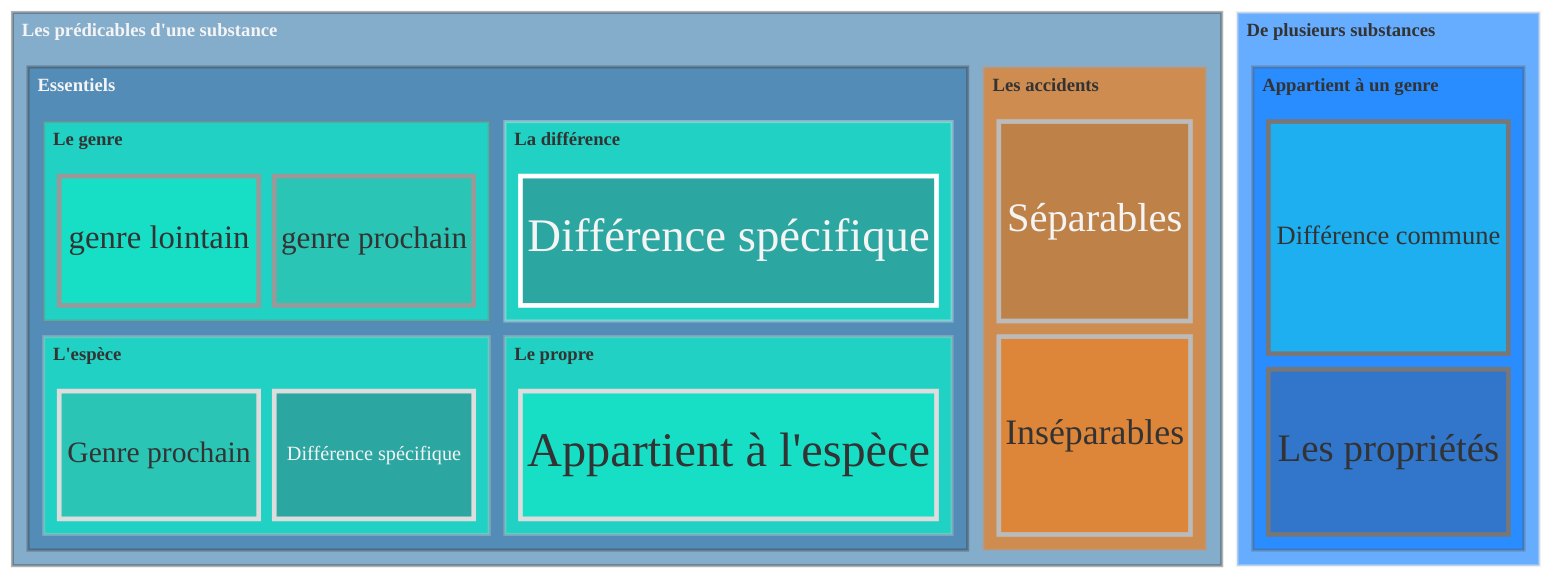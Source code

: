 ---
config:
  theme: neutral
  themeVariables:
    fontFamily: verdana
  treemap:
    showValues: false
---
treemap-beta
"Les prédicables d'une substance":::bleu
  "Essentiels":::bleu
   "Le genre":::turquoise
    "genre lointain":20:::turquoise
    "genre prochain":20:::menthe
   "L'espèce":::turquoise
    "Genre prochain":20:::menthe
    "Différence spécifique":20:::ardoise
   "La différence":::turquoise
    "Différence spécifique":40:::ardoise
   "Le propre":::turquoise
    "Appartient à l'espèce":40:::turquoise
  "Les accidents":::orange
    "Séparables":20:::ocre
    "Inséparables":20:::orange
"De plusieurs substances":::azul
  "Appartient à un genre":::azul
    "Différence commune":30:::turquoise
    "Les propriétés":22:::ardoise

%% Une autre palette
classDef azul fill:#07F
classDef turquoise fill:#0FC
classDef orange fill:#F70
classDef ocre fill:#963
classDef bleu fill:#37A
classDef menthe fill:#4A9
classDef marron fill:#544
classDef ardoise fill:#445